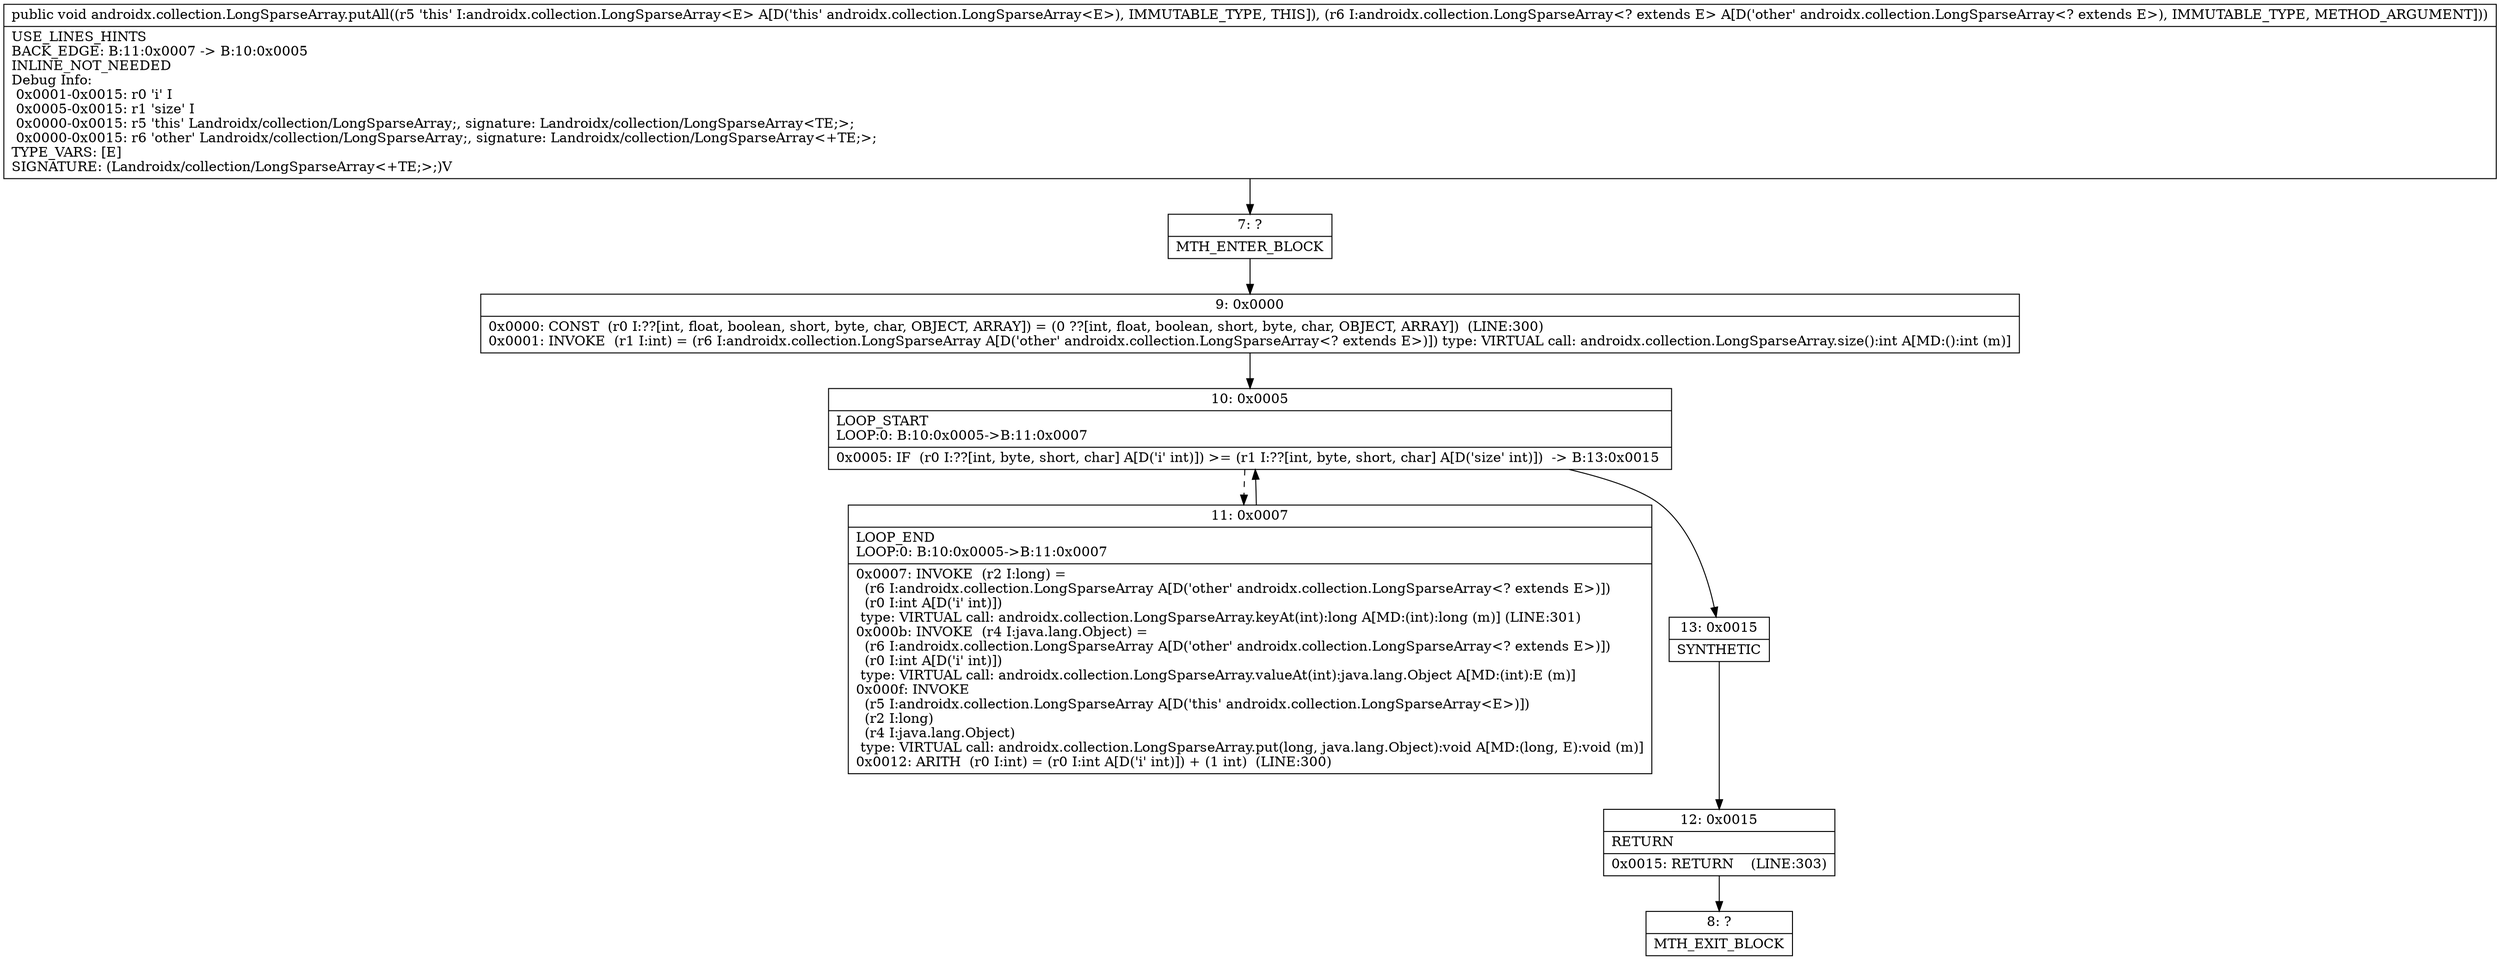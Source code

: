 digraph "CFG forandroidx.collection.LongSparseArray.putAll(Landroidx\/collection\/LongSparseArray;)V" {
Node_7 [shape=record,label="{7\:\ ?|MTH_ENTER_BLOCK\l}"];
Node_9 [shape=record,label="{9\:\ 0x0000|0x0000: CONST  (r0 I:??[int, float, boolean, short, byte, char, OBJECT, ARRAY]) = (0 ??[int, float, boolean, short, byte, char, OBJECT, ARRAY])  (LINE:300)\l0x0001: INVOKE  (r1 I:int) = (r6 I:androidx.collection.LongSparseArray A[D('other' androidx.collection.LongSparseArray\<? extends E\>)]) type: VIRTUAL call: androidx.collection.LongSparseArray.size():int A[MD:():int (m)]\l}"];
Node_10 [shape=record,label="{10\:\ 0x0005|LOOP_START\lLOOP:0: B:10:0x0005\-\>B:11:0x0007\l|0x0005: IF  (r0 I:??[int, byte, short, char] A[D('i' int)]) \>= (r1 I:??[int, byte, short, char] A[D('size' int)])  \-\> B:13:0x0015 \l}"];
Node_11 [shape=record,label="{11\:\ 0x0007|LOOP_END\lLOOP:0: B:10:0x0005\-\>B:11:0x0007\l|0x0007: INVOKE  (r2 I:long) = \l  (r6 I:androidx.collection.LongSparseArray A[D('other' androidx.collection.LongSparseArray\<? extends E\>)])\l  (r0 I:int A[D('i' int)])\l type: VIRTUAL call: androidx.collection.LongSparseArray.keyAt(int):long A[MD:(int):long (m)] (LINE:301)\l0x000b: INVOKE  (r4 I:java.lang.Object) = \l  (r6 I:androidx.collection.LongSparseArray A[D('other' androidx.collection.LongSparseArray\<? extends E\>)])\l  (r0 I:int A[D('i' int)])\l type: VIRTUAL call: androidx.collection.LongSparseArray.valueAt(int):java.lang.Object A[MD:(int):E (m)]\l0x000f: INVOKE  \l  (r5 I:androidx.collection.LongSparseArray A[D('this' androidx.collection.LongSparseArray\<E\>)])\l  (r2 I:long)\l  (r4 I:java.lang.Object)\l type: VIRTUAL call: androidx.collection.LongSparseArray.put(long, java.lang.Object):void A[MD:(long, E):void (m)]\l0x0012: ARITH  (r0 I:int) = (r0 I:int A[D('i' int)]) + (1 int)  (LINE:300)\l}"];
Node_13 [shape=record,label="{13\:\ 0x0015|SYNTHETIC\l}"];
Node_12 [shape=record,label="{12\:\ 0x0015|RETURN\l|0x0015: RETURN    (LINE:303)\l}"];
Node_8 [shape=record,label="{8\:\ ?|MTH_EXIT_BLOCK\l}"];
MethodNode[shape=record,label="{public void androidx.collection.LongSparseArray.putAll((r5 'this' I:androidx.collection.LongSparseArray\<E\> A[D('this' androidx.collection.LongSparseArray\<E\>), IMMUTABLE_TYPE, THIS]), (r6 I:androidx.collection.LongSparseArray\<? extends E\> A[D('other' androidx.collection.LongSparseArray\<? extends E\>), IMMUTABLE_TYPE, METHOD_ARGUMENT]))  | USE_LINES_HINTS\lBACK_EDGE: B:11:0x0007 \-\> B:10:0x0005\lINLINE_NOT_NEEDED\lDebug Info:\l  0x0001\-0x0015: r0 'i' I\l  0x0005\-0x0015: r1 'size' I\l  0x0000\-0x0015: r5 'this' Landroidx\/collection\/LongSparseArray;, signature: Landroidx\/collection\/LongSparseArray\<TE;\>;\l  0x0000\-0x0015: r6 'other' Landroidx\/collection\/LongSparseArray;, signature: Landroidx\/collection\/LongSparseArray\<+TE;\>;\lTYPE_VARS: [E]\lSIGNATURE: (Landroidx\/collection\/LongSparseArray\<+TE;\>;)V\l}"];
MethodNode -> Node_7;Node_7 -> Node_9;
Node_9 -> Node_10;
Node_10 -> Node_11[style=dashed];
Node_10 -> Node_13;
Node_11 -> Node_10;
Node_13 -> Node_12;
Node_12 -> Node_8;
}

